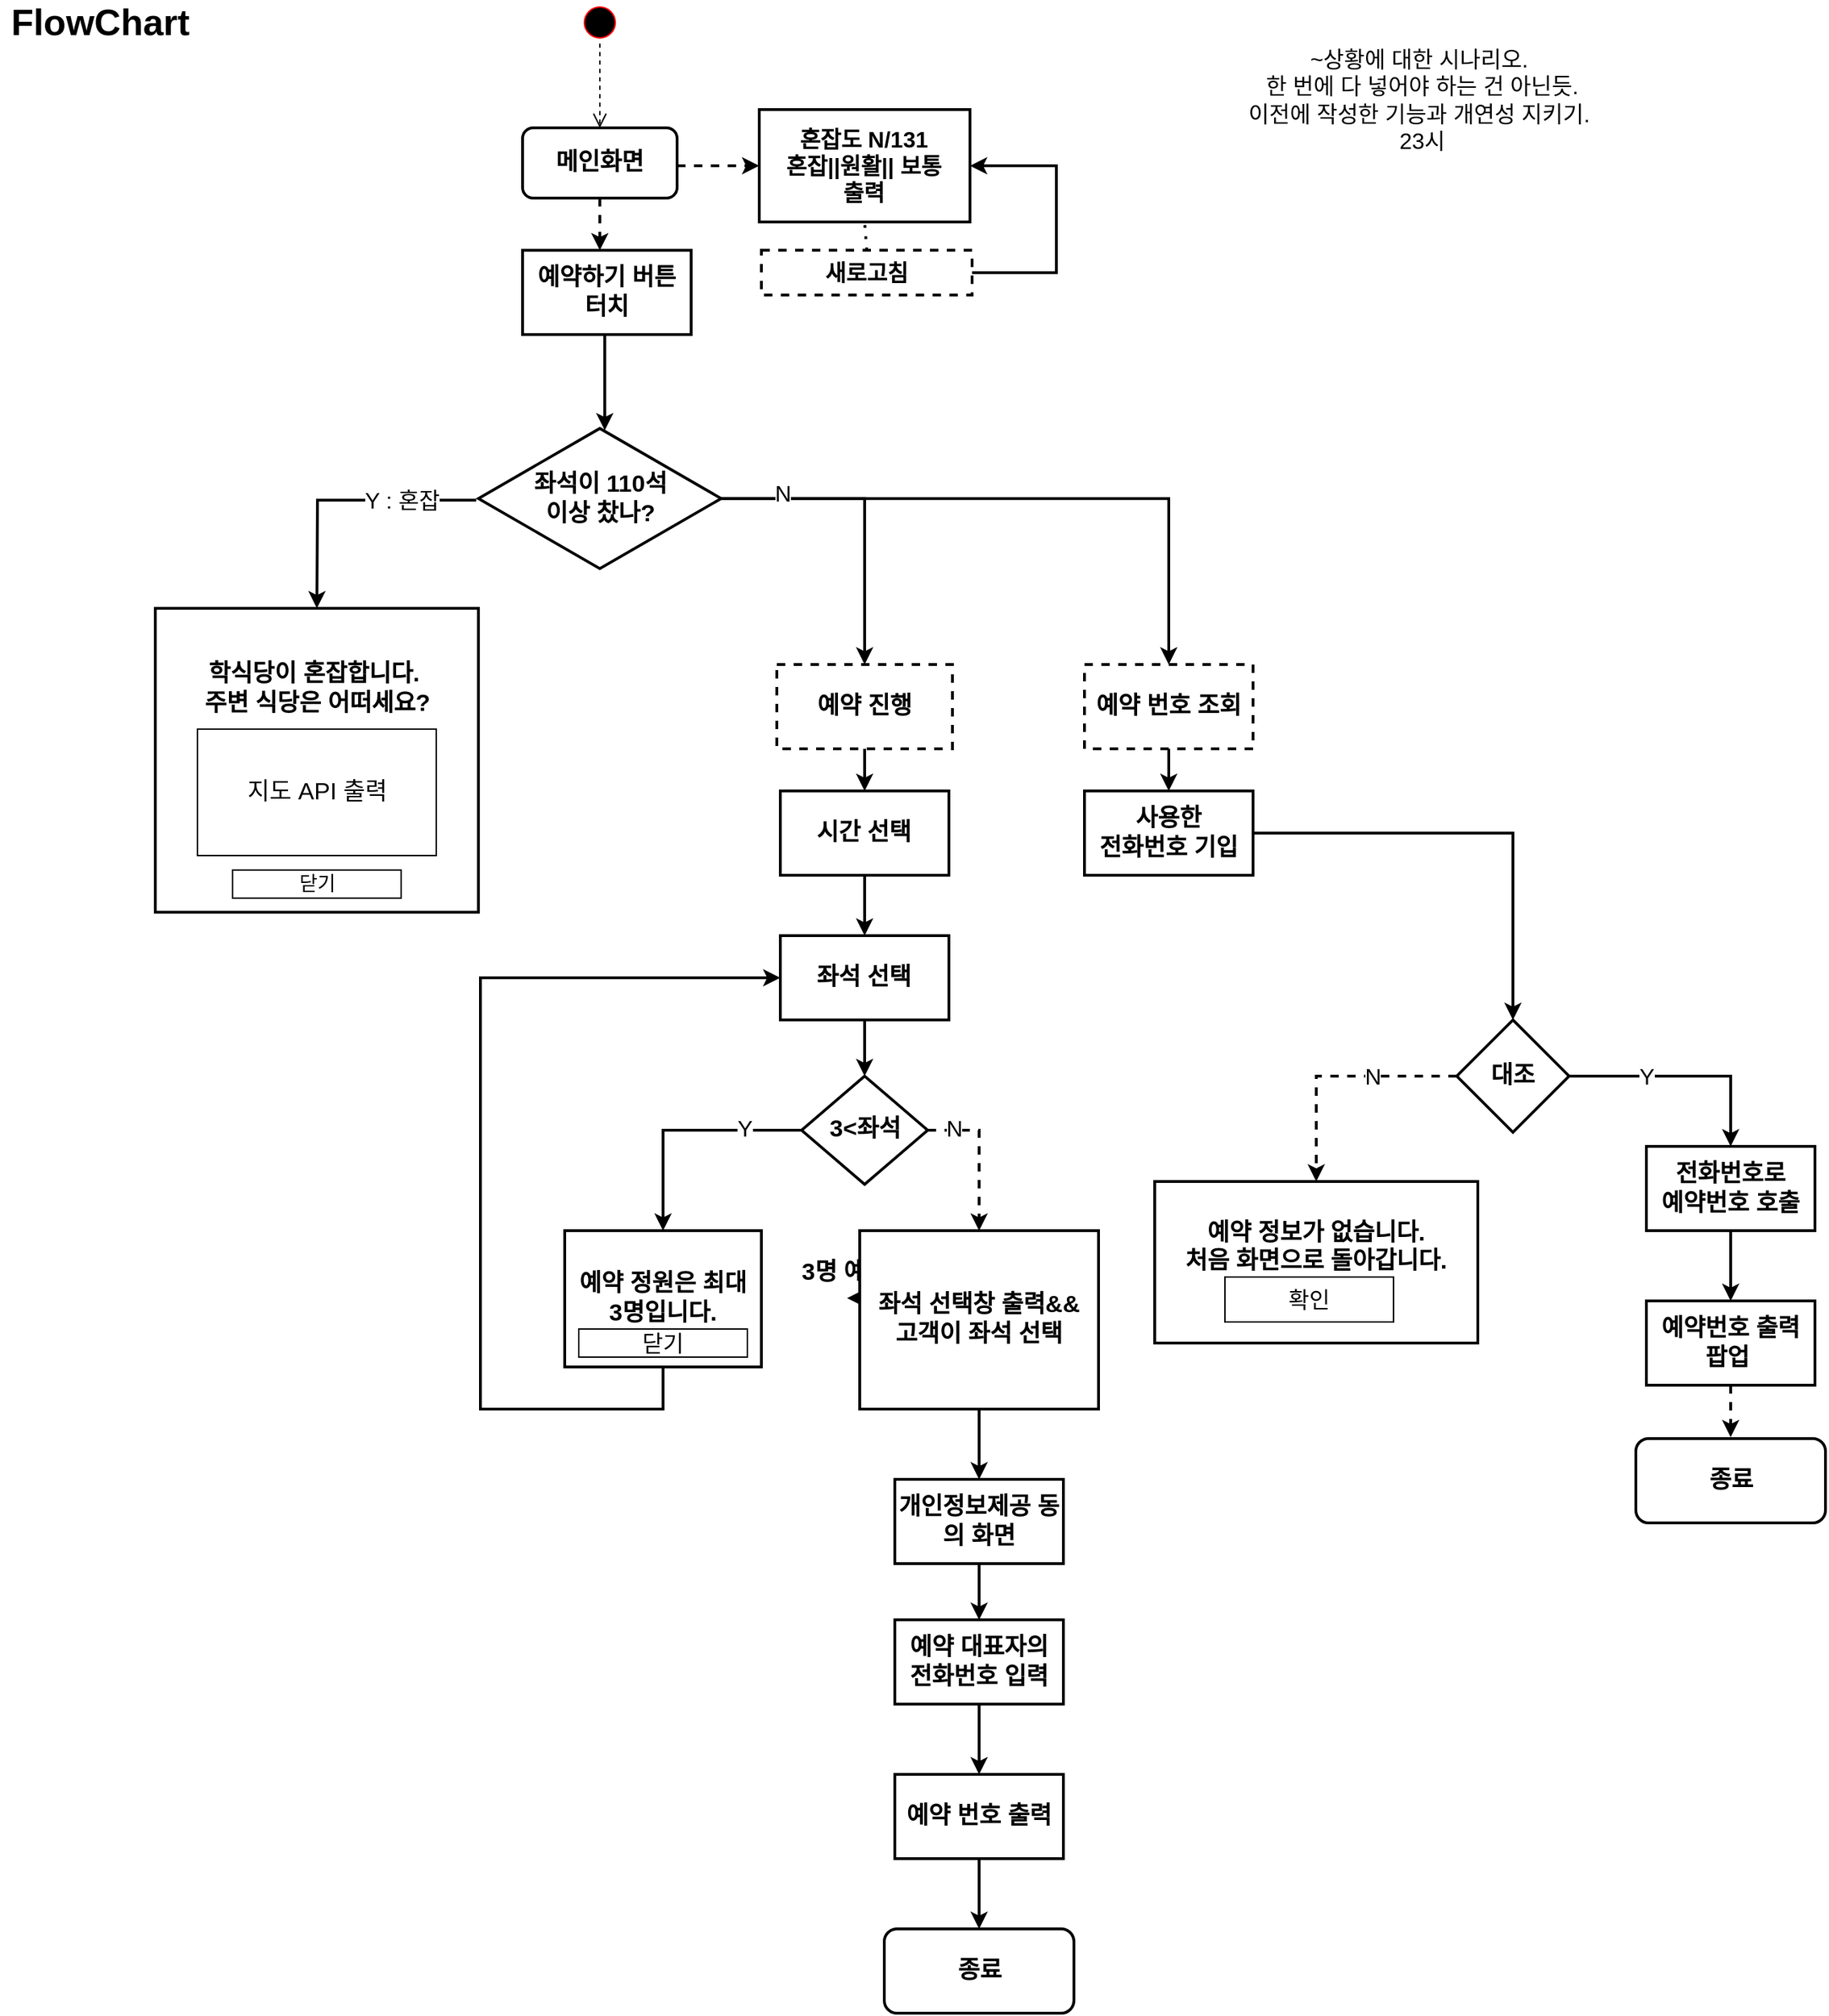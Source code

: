 <mxfile version="17.5.0" type="github">
  <diagram id="VP_FUBXYn_0PVT1RWY2h" name="Page-1">
    <mxGraphModel dx="2031" dy="1134" grid="1" gridSize="10" guides="1" tooltips="1" connect="1" arrows="1" fold="1" page="1" pageScale="1" pageWidth="827" pageHeight="1169" math="0" shadow="0">
      <root>
        <mxCell id="0" />
        <mxCell id="1" parent="0" />
        <mxCell id="D8q_upv57yZnUAjL7H3q-1" value="&lt;font style=&quot;font-size: 26px&quot;&gt;FlowChart&lt;br style=&quot;font-size: 17px&quot;&gt;&lt;/font&gt;" style="text;html=1;align=center;verticalAlign=middle;resizable=0;points=[];autosize=1;strokeColor=none;fillColor=none;fontSize=17;fontStyle=1" vertex="1" parent="1">
          <mxGeometry x="118.58" y="180" width="140" height="30" as="geometry" />
        </mxCell>
        <mxCell id="D8q_upv57yZnUAjL7H3q-149" value="" style="edgeStyle=elbowEdgeStyle;rounded=0;orthogonalLoop=1;jettySize=auto;html=1;fontSize=17;strokeColor=#000000;strokeWidth=2;dashed=1;" edge="1" parent="1" source="D8q_upv57yZnUAjL7H3q-2" target="D8q_upv57yZnUAjL7H3q-136">
          <mxGeometry relative="1" as="geometry" />
        </mxCell>
        <mxCell id="D8q_upv57yZnUAjL7H3q-2" value="메인화면" style="rounded=1;whiteSpace=wrap;html=1;fontSize=17;fontStyle=1;strokeWidth=2;" vertex="1" parent="1">
          <mxGeometry x="490" y="270" width="110" height="50" as="geometry" />
        </mxCell>
        <mxCell id="D8q_upv57yZnUAjL7H3q-4" value="" style="endArrow=classic;html=1;rounded=0;fontSize=17;entryX=0.5;entryY=0;entryDx=0;entryDy=0;exitX=0.5;exitY=1;exitDx=0;exitDy=0;fontStyle=1;strokeWidth=2;" edge="1" parent="1">
          <mxGeometry width="50" height="50" relative="1" as="geometry">
            <mxPoint x="545" y="542" as="sourcePoint" />
            <mxPoint x="544.99" y="572" as="targetPoint" />
          </mxGeometry>
        </mxCell>
        <mxCell id="D8q_upv57yZnUAjL7H3q-62" value="" style="edgeStyle=orthogonalEdgeStyle;rounded=0;orthogonalLoop=1;jettySize=auto;html=1;strokeWidth=2;" edge="1" parent="1" source="D8q_upv57yZnUAjL7H3q-14" target="D8q_upv57yZnUAjL7H3q-29">
          <mxGeometry relative="1" as="geometry" />
        </mxCell>
        <mxCell id="D8q_upv57yZnUAjL7H3q-69" value="" style="edgeStyle=orthogonalEdgeStyle;rounded=0;orthogonalLoop=1;jettySize=auto;html=1;fontSize=16;strokeWidth=2;" edge="1" parent="1" source="D8q_upv57yZnUAjL7H3q-14" target="D8q_upv57yZnUAjL7H3q-68">
          <mxGeometry relative="1" as="geometry" />
        </mxCell>
        <mxCell id="D8q_upv57yZnUAjL7H3q-71" value="N" style="edgeLabel;html=1;align=center;verticalAlign=middle;resizable=0;points=[];fontSize=16;" vertex="1" connectable="0" parent="D8q_upv57yZnUAjL7H3q-69">
          <mxGeometry x="-0.8" y="4" relative="1" as="geometry">
            <mxPoint as="offset" />
          </mxGeometry>
        </mxCell>
        <mxCell id="D8q_upv57yZnUAjL7H3q-14" value="좌석이 110석&lt;br style=&quot;font-size: 17px;&quot;&gt;이상 찼나?" style="html=1;whiteSpace=wrap;aspect=fixed;shape=isoRectangle;fontSize=17;fontStyle=1;strokeWidth=2;" vertex="1" parent="1">
          <mxGeometry x="458.58" y="482" width="172.82" height="103.69" as="geometry" />
        </mxCell>
        <mxCell id="D8q_upv57yZnUAjL7H3q-91" value="" style="edgeStyle=orthogonalEdgeStyle;rounded=0;orthogonalLoop=1;jettySize=auto;html=1;fontSize=16;strokeWidth=2;" edge="1" parent="1" source="D8q_upv57yZnUAjL7H3q-29" target="D8q_upv57yZnUAjL7H3q-90">
          <mxGeometry relative="1" as="geometry" />
        </mxCell>
        <mxCell id="D8q_upv57yZnUAjL7H3q-29" value="&lt;font style=&quot;font-size: 17px&quot;&gt;예약 진행&lt;/font&gt;" style="rounded=0;whiteSpace=wrap;html=1;labelBackgroundColor=#ffffff;fontStyle=1;fontSize=17;strokeWidth=2;dashed=1;" vertex="1" parent="1">
          <mxGeometry x="670.99" y="652" width="125.01" height="60" as="geometry" />
        </mxCell>
        <mxCell id="D8q_upv57yZnUAjL7H3q-41" value="" style="edgeStyle=orthogonalEdgeStyle;rounded=0;orthogonalLoop=1;jettySize=auto;html=1;fontStyle=1;fontSize=17;strokeWidth=2;entryX=0.5;entryY=0;entryDx=0;entryDy=0;" edge="1" parent="1" source="D8q_upv57yZnUAjL7H3q-42" target="D8q_upv57yZnUAjL7H3q-82">
          <mxGeometry relative="1" as="geometry">
            <mxPoint x="1195.0" y="825.1" as="targetPoint" />
          </mxGeometry>
        </mxCell>
        <mxCell id="D8q_upv57yZnUAjL7H3q-42" value="사용한 &lt;br&gt;전화번호 기입" style="whiteSpace=wrap;html=1;fontSize=17;rounded=0;fontStyle=1;strokeWidth=2;" vertex="1" parent="1">
          <mxGeometry x="890" y="742" width="120" height="60" as="geometry" />
        </mxCell>
        <mxCell id="D8q_upv57yZnUAjL7H3q-43" value="" style="edgeStyle=orthogonalEdgeStyle;rounded=0;orthogonalLoop=1;jettySize=auto;html=1;fontStyle=1;fontSize=17;strokeWidth=2;" edge="1" parent="1" source="D8q_upv57yZnUAjL7H3q-44" target="D8q_upv57yZnUAjL7H3q-45">
          <mxGeometry relative="1" as="geometry" />
        </mxCell>
        <mxCell id="D8q_upv57yZnUAjL7H3q-44" value="전화번호로 &lt;br style=&quot;font-size: 17px;&quot;&gt;예약번호 호출" style="whiteSpace=wrap;html=1;fontSize=17;rounded=0;fontStyle=1;strokeWidth=2;" vertex="1" parent="1">
          <mxGeometry x="1290" y="994.99" width="120" height="60" as="geometry" />
        </mxCell>
        <mxCell id="D8q_upv57yZnUAjL7H3q-145" value="" style="edgeStyle=elbowEdgeStyle;rounded=0;orthogonalLoop=1;jettySize=auto;html=1;dashed=1;fontSize=17;strokeWidth=2;" edge="1" parent="1" source="D8q_upv57yZnUAjL7H3q-45">
          <mxGeometry relative="1" as="geometry">
            <mxPoint x="1350" y="1201.99" as="targetPoint" />
          </mxGeometry>
        </mxCell>
        <mxCell id="D8q_upv57yZnUAjL7H3q-45" value="예약번호 출력 팝업&amp;nbsp;" style="whiteSpace=wrap;html=1;fontSize=17;rounded=0;fontStyle=1;strokeWidth=2;" vertex="1" parent="1">
          <mxGeometry x="1290" y="1104.99" width="120" height="60" as="geometry" />
        </mxCell>
        <mxCell id="D8q_upv57yZnUAjL7H3q-58" value="3명 예약시 =&amp;gt; 3" style="edgeStyle=segmentEdgeStyle;endArrow=classic;html=1;rounded=0;fontSize=17;exitX=0.5;exitY=1;exitDx=0;exitDy=0;fontStyle=1;strokeWidth=2;" edge="1" parent="1" target="D8q_upv57yZnUAjL7H3q-54">
          <mxGeometry x="-0.538" width="50" height="50" relative="1" as="geometry">
            <mxPoint x="745.99" y="1072.99" as="sourcePoint" />
            <mxPoint x="720.99" y="1102.99" as="targetPoint" />
            <Array as="points">
              <mxPoint x="746" y="1102.99" />
              <mxPoint x="746" y="1102.99" />
            </Array>
            <mxPoint as="offset" />
          </mxGeometry>
        </mxCell>
        <mxCell id="D8q_upv57yZnUAjL7H3q-60" value="학식당이 혼잡합니다.&amp;nbsp;&lt;br&gt;주변 식당은 어떠세요?&lt;br&gt;&lt;br&gt;&lt;br&gt;&lt;br&gt;&lt;br&gt;&lt;br&gt;" style="whiteSpace=wrap;html=1;fontSize=17;fontStyle=1;strokeWidth=2;" vertex="1" parent="1">
          <mxGeometry x="228.58" y="612" width="230" height="216.31" as="geometry" />
        </mxCell>
        <mxCell id="D8q_upv57yZnUAjL7H3q-63" value="&lt;font style=&quot;font-size: 17px&quot;&gt;지도 API 출력&lt;/font&gt;" style="rounded=0;whiteSpace=wrap;html=1;" vertex="1" parent="1">
          <mxGeometry x="258.58" y="698" width="170" height="90" as="geometry" />
        </mxCell>
        <mxCell id="D8q_upv57yZnUAjL7H3q-64" value="&lt;font style=&quot;font-size: 14px&quot;&gt;닫기&lt;/font&gt;" style="rounded=0;whiteSpace=wrap;html=1;" vertex="1" parent="1">
          <mxGeometry x="283.58" y="798.31" width="120" height="20" as="geometry" />
        </mxCell>
        <mxCell id="D8q_upv57yZnUAjL7H3q-65" value="" style="endArrow=classic;html=1;rounded=0;exitX=-0.009;exitY=0.511;exitDx=0;exitDy=0;exitPerimeter=0;entryX=0.5;entryY=0;entryDx=0;entryDy=0;strokeWidth=2;" edge="1" parent="1" source="D8q_upv57yZnUAjL7H3q-14" target="D8q_upv57yZnUAjL7H3q-60">
          <mxGeometry width="50" height="50" relative="1" as="geometry">
            <mxPoint x="640" y="832" as="sourcePoint" />
            <mxPoint x="690" y="782" as="targetPoint" />
            <Array as="points">
              <mxPoint x="400" y="535" />
              <mxPoint x="344" y="535" />
            </Array>
          </mxGeometry>
        </mxCell>
        <mxCell id="D8q_upv57yZnUAjL7H3q-70" value="Y : 혼잡" style="edgeLabel;html=1;align=center;verticalAlign=middle;resizable=0;points=[];fontSize=16;" vertex="1" connectable="0" parent="D8q_upv57yZnUAjL7H3q-65">
          <mxGeometry x="-0.336" relative="1" as="geometry">
            <mxPoint x="10" as="offset" />
          </mxGeometry>
        </mxCell>
        <mxCell id="D8q_upv57yZnUAjL7H3q-68" value="예약 번호 조회" style="whiteSpace=wrap;html=1;fontSize=17;fontStyle=1;strokeWidth=2;dashed=1;" vertex="1" parent="1">
          <mxGeometry x="890" y="651.995" width="120" height="60" as="geometry" />
        </mxCell>
        <mxCell id="D8q_upv57yZnUAjL7H3q-78" value="" style="endArrow=classic;html=1;rounded=0;fontSize=16;entryX=0.5;entryY=0;entryDx=0;entryDy=0;exitX=0.5;exitY=1;exitDx=0;exitDy=0;strokeWidth=2;" edge="1" parent="1" source="D8q_upv57yZnUAjL7H3q-68" target="D8q_upv57yZnUAjL7H3q-42">
          <mxGeometry width="50" height="50" relative="1" as="geometry">
            <mxPoint x="750" y="732" as="sourcePoint" />
            <mxPoint x="800" y="682" as="targetPoint" />
          </mxGeometry>
        </mxCell>
        <mxCell id="D8q_upv57yZnUAjL7H3q-82" value="대조" style="rhombus;whiteSpace=wrap;html=1;fontSize=17;fillColor=none;fontStyle=1;strokeWidth=2;" vertex="1" parent="1">
          <mxGeometry x="1155" y="904.99" width="80" height="80" as="geometry" />
        </mxCell>
        <mxCell id="D8q_upv57yZnUAjL7H3q-84" value="" style="endArrow=classic;html=1;rounded=0;fontSize=16;strokeWidth=2;entryX=0.5;entryY=0;entryDx=0;entryDy=0;exitX=1;exitY=0.5;exitDx=0;exitDy=0;" edge="1" parent="1" source="D8q_upv57yZnUAjL7H3q-82" target="D8q_upv57yZnUAjL7H3q-44">
          <mxGeometry width="50" height="50" relative="1" as="geometry">
            <mxPoint x="750" y="1002" as="sourcePoint" />
            <mxPoint x="800" y="952" as="targetPoint" />
            <Array as="points">
              <mxPoint x="1350" y="945" />
            </Array>
          </mxGeometry>
        </mxCell>
        <mxCell id="D8q_upv57yZnUAjL7H3q-96" value="Y" style="edgeLabel;html=1;align=center;verticalAlign=middle;resizable=0;points=[];fontSize=16;" vertex="1" connectable="0" parent="D8q_upv57yZnUAjL7H3q-84">
          <mxGeometry x="-0.006" y="5" relative="1" as="geometry">
            <mxPoint x="-27" y="5" as="offset" />
          </mxGeometry>
        </mxCell>
        <mxCell id="D8q_upv57yZnUAjL7H3q-85" value="예약 정보가 없습니다.&lt;br&gt;처음 화면으로 돌아갑니다.&lt;br&gt;&amp;nbsp;" style="whiteSpace=wrap;html=1;fontSize=17;fillColor=none;fontStyle=1;strokeWidth=2;" vertex="1" parent="1">
          <mxGeometry x="940" y="1019.99" width="230" height="115" as="geometry" />
        </mxCell>
        <mxCell id="D8q_upv57yZnUAjL7H3q-87" value="확인" style="rounded=0;whiteSpace=wrap;html=1;fontSize=16;" vertex="1" parent="1">
          <mxGeometry x="990" y="1087.98" width="120" height="32.01" as="geometry" />
        </mxCell>
        <mxCell id="D8q_upv57yZnUAjL7H3q-89" value="" style="edgeStyle=orthogonalEdgeStyle;rounded=0;orthogonalLoop=1;jettySize=auto;html=1;fontSize=16;strokeWidth=2;dashed=1;exitX=0;exitY=0.5;exitDx=0;exitDy=0;entryX=0.5;entryY=0;entryDx=0;entryDy=0;" edge="1" parent="1" target="D8q_upv57yZnUAjL7H3q-85">
          <mxGeometry relative="1" as="geometry">
            <mxPoint x="1155" y="944.99" as="sourcePoint" />
            <mxPoint x="1020" y="970" as="targetPoint" />
            <Array as="points">
              <mxPoint x="1055" y="945" />
            </Array>
          </mxGeometry>
        </mxCell>
        <mxCell id="D8q_upv57yZnUAjL7H3q-97" value="N" style="edgeLabel;html=1;align=center;verticalAlign=middle;resizable=0;points=[];fontSize=16;" vertex="1" connectable="0" parent="D8q_upv57yZnUAjL7H3q-89">
          <mxGeometry x="-0.21" y="-5" relative="1" as="geometry">
            <mxPoint x="9" y="5" as="offset" />
          </mxGeometry>
        </mxCell>
        <mxCell id="D8q_upv57yZnUAjL7H3q-101" value="" style="edgeStyle=orthogonalEdgeStyle;rounded=0;orthogonalLoop=1;jettySize=auto;html=1;fontSize=16;strokeWidth=2;" edge="1" parent="1" source="D8q_upv57yZnUAjL7H3q-90" target="D8q_upv57yZnUAjL7H3q-100">
          <mxGeometry relative="1" as="geometry" />
        </mxCell>
        <mxCell id="D8q_upv57yZnUAjL7H3q-90" value="시간 선택" style="whiteSpace=wrap;html=1;fontSize=17;rounded=0;labelBackgroundColor=#ffffff;fontStyle=1;strokeWidth=2;" vertex="1" parent="1">
          <mxGeometry x="673.495" y="742" width="120" height="60" as="geometry" />
        </mxCell>
        <mxCell id="D8q_upv57yZnUAjL7H3q-105" value="" style="edgeStyle=orthogonalEdgeStyle;rounded=0;orthogonalLoop=1;jettySize=auto;html=1;fontSize=16;strokeWidth=2;" edge="1" parent="1" source="D8q_upv57yZnUAjL7H3q-100" target="D8q_upv57yZnUAjL7H3q-104">
          <mxGeometry relative="1" as="geometry" />
        </mxCell>
        <mxCell id="D8q_upv57yZnUAjL7H3q-100" value="좌석 선택" style="whiteSpace=wrap;html=1;fontSize=17;rounded=0;labelBackgroundColor=#ffffff;fontStyle=1;strokeWidth=2;" vertex="1" parent="1">
          <mxGeometry x="673.495" y="844.99" width="120" height="60" as="geometry" />
        </mxCell>
        <mxCell id="D8q_upv57yZnUAjL7H3q-107" value="" style="edgeStyle=orthogonalEdgeStyle;rounded=0;orthogonalLoop=1;jettySize=auto;html=1;fontSize=16;strokeWidth=2;" edge="1" parent="1" source="D8q_upv57yZnUAjL7H3q-104" target="D8q_upv57yZnUAjL7H3q-106">
          <mxGeometry relative="1" as="geometry" />
        </mxCell>
        <mxCell id="D8q_upv57yZnUAjL7H3q-114" value="Y" style="edgeLabel;html=1;align=center;verticalAlign=middle;resizable=0;points=[];fontSize=16;" vertex="1" connectable="0" parent="D8q_upv57yZnUAjL7H3q-107">
          <mxGeometry x="-0.521" y="-2" relative="1" as="geometry">
            <mxPoint as="offset" />
          </mxGeometry>
        </mxCell>
        <mxCell id="D8q_upv57yZnUAjL7H3q-111" value="" style="edgeStyle=orthogonalEdgeStyle;rounded=0;orthogonalLoop=1;jettySize=auto;html=1;fontSize=16;strokeWidth=2;dashed=1;entryX=0.5;entryY=0;entryDx=0;entryDy=0;" edge="1" parent="1" source="D8q_upv57yZnUAjL7H3q-104" target="D8q_upv57yZnUAjL7H3q-112">
          <mxGeometry relative="1" as="geometry">
            <mxPoint x="845.048" y="1164.995" as="targetPoint" />
            <Array as="points">
              <mxPoint x="815" y="984" />
            </Array>
          </mxGeometry>
        </mxCell>
        <mxCell id="D8q_upv57yZnUAjL7H3q-115" value="N" style="edgeLabel;html=1;align=center;verticalAlign=middle;resizable=0;points=[];fontSize=16;" vertex="1" connectable="0" parent="D8q_upv57yZnUAjL7H3q-111">
          <mxGeometry x="-0.669" y="2" relative="1" as="geometry">
            <mxPoint as="offset" />
          </mxGeometry>
        </mxCell>
        <mxCell id="D8q_upv57yZnUAjL7H3q-104" value="3&amp;lt;좌석" style="rhombus;whiteSpace=wrap;html=1;fontSize=17;rounded=0;labelBackgroundColor=#ffffff;fontStyle=1;strokeWidth=2;" vertex="1" parent="1">
          <mxGeometry x="688.62" y="944.99" width="89.76" height="77.01" as="geometry" />
        </mxCell>
        <mxCell id="D8q_upv57yZnUAjL7H3q-106" value="예약 정원은 최대&lt;br&gt;3명입니다.&lt;br&gt;" style="whiteSpace=wrap;html=1;fontSize=17;rounded=0;labelBackgroundColor=#ffffff;fontStyle=1;strokeWidth=2;" vertex="1" parent="1">
          <mxGeometry x="520" y="1054.99" width="140" height="97.01" as="geometry" />
        </mxCell>
        <mxCell id="D8q_upv57yZnUAjL7H3q-108" value="" style="endArrow=classic;html=1;rounded=0;fontSize=16;strokeWidth=2;entryX=0;entryY=0.5;entryDx=0;entryDy=0;exitX=0.5;exitY=1;exitDx=0;exitDy=0;edgeStyle=orthogonalEdgeStyle;" edge="1" parent="1" source="D8q_upv57yZnUAjL7H3q-106" target="D8q_upv57yZnUAjL7H3q-100">
          <mxGeometry width="50" height="50" relative="1" as="geometry">
            <mxPoint x="440" y="1182" as="sourcePoint" />
            <mxPoint x="640" y="1064.99" as="targetPoint" />
            <Array as="points">
              <mxPoint x="590" y="1182" />
              <mxPoint x="460" y="1182" />
              <mxPoint x="460" y="875" />
            </Array>
          </mxGeometry>
        </mxCell>
        <mxCell id="D8q_upv57yZnUAjL7H3q-109" value="닫기" style="rounded=0;whiteSpace=wrap;html=1;fontSize=16;" vertex="1" parent="1">
          <mxGeometry x="530" y="1124.99" width="120" height="20" as="geometry" />
        </mxCell>
        <mxCell id="D8q_upv57yZnUAjL7H3q-121" value="" style="edgeStyle=orthogonalEdgeStyle;rounded=0;orthogonalLoop=1;jettySize=auto;html=1;fontSize=16;strokeWidth=2;" edge="1" parent="1" source="D8q_upv57yZnUAjL7H3q-112" target="D8q_upv57yZnUAjL7H3q-120">
          <mxGeometry relative="1" as="geometry" />
        </mxCell>
        <mxCell id="D8q_upv57yZnUAjL7H3q-112" value="좌석 선택창 출력&amp;amp;&amp;amp;&lt;br&gt;고객이 좌석 선택" style="whiteSpace=wrap;html=1;fontSize=17;rounded=0;labelBackgroundColor=#ffffff;fontStyle=1;strokeWidth=2;" vertex="1" parent="1">
          <mxGeometry x="730" y="1054.99" width="170" height="127.01" as="geometry" />
        </mxCell>
        <mxCell id="D8q_upv57yZnUAjL7H3q-118" value="~상황에 대한 시나리오.&amp;nbsp;&lt;br&gt;한 번에 다 넣어야 하는 건 아닌듯.&lt;br&gt;이전에 작성한 기능과 개연성 지키기.&amp;nbsp;&lt;br&gt;23시" style="text;html=1;align=center;verticalAlign=middle;resizable=0;points=[];autosize=1;strokeColor=none;fillColor=none;fontSize=16;" vertex="1" parent="1">
          <mxGeometry x="990" y="210" width="280" height="80" as="geometry" />
        </mxCell>
        <mxCell id="D8q_upv57yZnUAjL7H3q-119" value="&lt;b&gt;혼잡도 N/131&lt;br&gt;혼잡||원활|| 보통&lt;br&gt;출력&lt;/b&gt;" style="rounded=0;whiteSpace=wrap;html=1;fontSize=16;strokeWidth=2;" vertex="1" parent="1">
          <mxGeometry x="658.49" y="257" width="150" height="80" as="geometry" />
        </mxCell>
        <mxCell id="D8q_upv57yZnUAjL7H3q-123" value="" style="edgeStyle=orthogonalEdgeStyle;rounded=0;orthogonalLoop=1;jettySize=auto;html=1;fontSize=16;strokeWidth=2;" edge="1" parent="1" source="D8q_upv57yZnUAjL7H3q-120" target="D8q_upv57yZnUAjL7H3q-122">
          <mxGeometry relative="1" as="geometry" />
        </mxCell>
        <mxCell id="D8q_upv57yZnUAjL7H3q-120" value="개인정보제공 동의 화면" style="whiteSpace=wrap;html=1;fontSize=17;rounded=0;labelBackgroundColor=#ffffff;fontStyle=1;strokeWidth=2;" vertex="1" parent="1">
          <mxGeometry x="755" y="1231.995" width="120" height="60" as="geometry" />
        </mxCell>
        <mxCell id="D8q_upv57yZnUAjL7H3q-128" value="" style="edgeStyle=orthogonalEdgeStyle;rounded=0;orthogonalLoop=1;jettySize=auto;html=1;fontSize=16;strokeWidth=2;" edge="1" parent="1" source="D8q_upv57yZnUAjL7H3q-122" target="D8q_upv57yZnUAjL7H3q-127">
          <mxGeometry relative="1" as="geometry" />
        </mxCell>
        <mxCell id="D8q_upv57yZnUAjL7H3q-122" value="&lt;span&gt;예약 대표자의&lt;/span&gt;&lt;br&gt;&lt;span&gt;전화번호 입력&lt;/span&gt;" style="whiteSpace=wrap;html=1;fontSize=17;rounded=0;labelBackgroundColor=#ffffff;fontStyle=1;strokeWidth=2;" vertex="1" parent="1">
          <mxGeometry x="755" y="1331.995" width="120" height="60" as="geometry" />
        </mxCell>
        <mxCell id="D8q_upv57yZnUAjL7H3q-130" value="" style="edgeStyle=orthogonalEdgeStyle;rounded=0;orthogonalLoop=1;jettySize=auto;html=1;fontSize=16;strokeWidth=2;" edge="1" parent="1" source="D8q_upv57yZnUAjL7H3q-127" target="D8q_upv57yZnUAjL7H3q-129">
          <mxGeometry relative="1" as="geometry" />
        </mxCell>
        <mxCell id="D8q_upv57yZnUAjL7H3q-127" value="예약 번호 출력" style="whiteSpace=wrap;html=1;fontSize=17;rounded=0;labelBackgroundColor=#ffffff;fontStyle=1;strokeWidth=2;" vertex="1" parent="1">
          <mxGeometry x="755" y="1442.005" width="120" height="60" as="geometry" />
        </mxCell>
        <mxCell id="D8q_upv57yZnUAjL7H3q-129" value="종료" style="whiteSpace=wrap;html=1;fontSize=17;rounded=1;labelBackgroundColor=#ffffff;fontStyle=1;strokeWidth=2;" vertex="1" parent="1">
          <mxGeometry x="747.5" y="1552" width="135" height="60" as="geometry" />
        </mxCell>
        <mxCell id="D8q_upv57yZnUAjL7H3q-132" value="&lt;b&gt;새로고침&lt;/b&gt;" style="rounded=0;whiteSpace=wrap;html=1;fontSize=16;dashed=1;strokeWidth=2;" vertex="1" parent="1">
          <mxGeometry x="660" y="357.16" width="150" height="31.84" as="geometry" />
        </mxCell>
        <mxCell id="D8q_upv57yZnUAjL7H3q-133" value="" style="endArrow=none;dashed=1;html=1;dashPattern=1 3;strokeWidth=2;rounded=0;fontSize=16;entryX=0.5;entryY=1;entryDx=0;entryDy=0;exitX=0.5;exitY=0;exitDx=0;exitDy=0;" edge="1" parent="1" source="D8q_upv57yZnUAjL7H3q-132" target="D8q_upv57yZnUAjL7H3q-119">
          <mxGeometry width="50" height="50" relative="1" as="geometry">
            <mxPoint x="1070" y="400.16" as="sourcePoint" />
            <mxPoint x="1120" y="350.16" as="targetPoint" />
          </mxGeometry>
        </mxCell>
        <mxCell id="D8q_upv57yZnUAjL7H3q-134" value="" style="endArrow=classic;html=1;rounded=0;fontSize=16;strokeWidth=2;exitX=1;exitY=0.5;exitDx=0;exitDy=0;edgeStyle=elbowEdgeStyle;entryX=1;entryY=0.5;entryDx=0;entryDy=0;" edge="1" parent="1" source="D8q_upv57yZnUAjL7H3q-132" target="D8q_upv57yZnUAjL7H3q-119">
          <mxGeometry width="50" height="50" relative="1" as="geometry">
            <mxPoint x="1200" y="377" as="sourcePoint" />
            <mxPoint x="1240" y="297" as="targetPoint" />
            <Array as="points">
              <mxPoint x="870" y="317" />
              <mxPoint x="1240" y="327" />
            </Array>
          </mxGeometry>
        </mxCell>
        <mxCell id="D8q_upv57yZnUAjL7H3q-138" value="" style="edgeStyle=elbowEdgeStyle;rounded=0;orthogonalLoop=1;jettySize=auto;html=1;fontSize=17;strokeWidth=2;entryX=0.519;entryY=0.032;entryDx=0;entryDy=0;entryPerimeter=0;" edge="1" parent="1" source="D8q_upv57yZnUAjL7H3q-136" target="D8q_upv57yZnUAjL7H3q-14">
          <mxGeometry relative="1" as="geometry" />
        </mxCell>
        <mxCell id="D8q_upv57yZnUAjL7H3q-139" value="" style="edgeStyle=elbowEdgeStyle;rounded=0;orthogonalLoop=1;jettySize=auto;html=1;fontSize=17;strokeWidth=2;dashed=1;" edge="1" parent="1" target="D8q_upv57yZnUAjL7H3q-119">
          <mxGeometry relative="1" as="geometry">
            <mxPoint x="600" y="297" as="sourcePoint" />
          </mxGeometry>
        </mxCell>
        <mxCell id="D8q_upv57yZnUAjL7H3q-136" value="&lt;b style=&quot;font-size: 17px&quot;&gt;예약하기 버튼 &lt;br&gt;터치&lt;/b&gt;" style="rounded=0;whiteSpace=wrap;html=1;fontSize=14;strokeWidth=2;" vertex="1" parent="1">
          <mxGeometry x="490" y="357.16" width="120" height="60" as="geometry" />
        </mxCell>
        <mxCell id="D8q_upv57yZnUAjL7H3q-146" value="" style="ellipse;html=1;shape=startState;fillColor=#000000;strokeColor=#ff0000;rounded=1;fontSize=17;" vertex="1" parent="1">
          <mxGeometry x="530" y="180" width="30" height="30" as="geometry" />
        </mxCell>
        <mxCell id="D8q_upv57yZnUAjL7H3q-147" value="" style="edgeStyle=orthogonalEdgeStyle;html=1;verticalAlign=bottom;endArrow=open;endSize=8;strokeColor=#000000;rounded=0;dashed=1;fontSize=17;" edge="1" source="D8q_upv57yZnUAjL7H3q-146" parent="1">
          <mxGeometry relative="1" as="geometry">
            <mxPoint x="545" y="270" as="targetPoint" />
          </mxGeometry>
        </mxCell>
        <mxCell id="D8q_upv57yZnUAjL7H3q-150" value="종료" style="whiteSpace=wrap;html=1;fontSize=17;rounded=1;labelBackgroundColor=#ffffff;fontStyle=1;strokeWidth=2;" vertex="1" parent="1">
          <mxGeometry x="1282.5" y="1203" width="135" height="60" as="geometry" />
        </mxCell>
      </root>
    </mxGraphModel>
  </diagram>
</mxfile>
